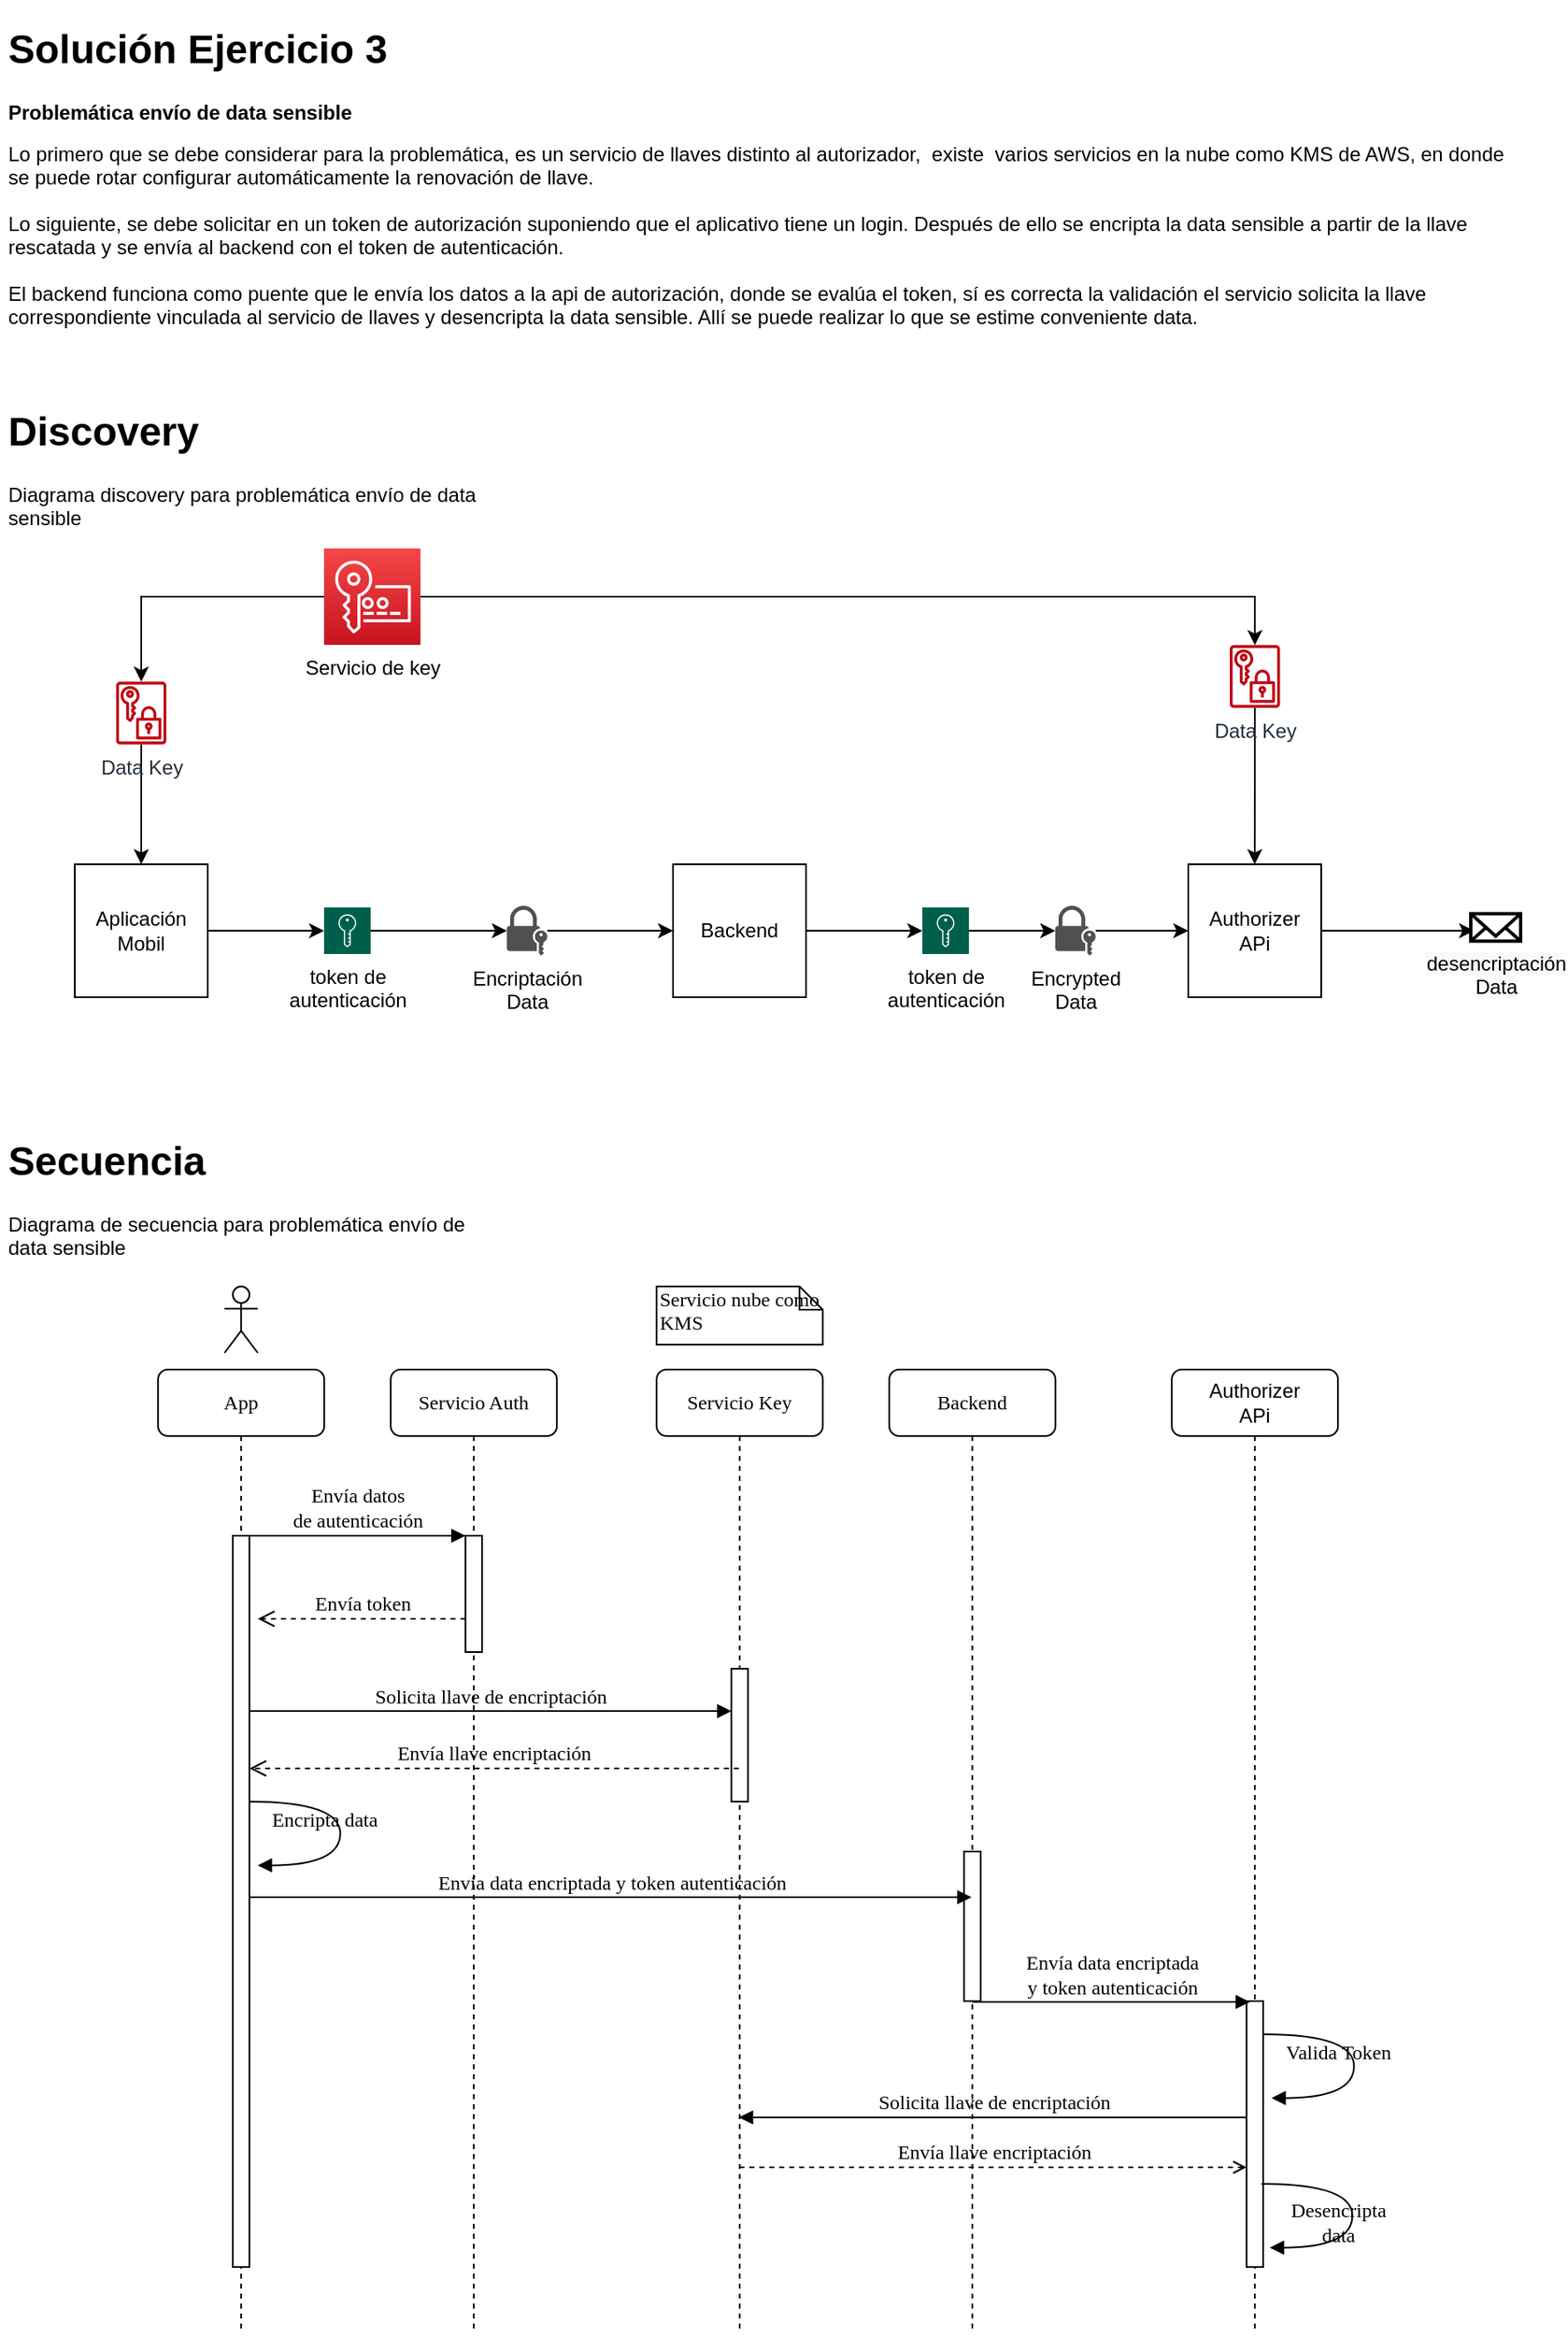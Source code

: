 <mxfile version="17.4.2" type="device"><diagram id="7y69PO2_MMa-0QbaEKEU" name="Página-1"><mxGraphModel dx="1106" dy="892" grid="1" gridSize="10" guides="1" tooltips="1" connect="1" arrows="1" fold="1" page="1" pageScale="1" pageWidth="1200" pageHeight="1600" math="0" shadow="0"><root><mxCell id="0"/><mxCell id="1" parent="0"/><mxCell id="dQVK5o-sAW84jDXXVkHR-6" style="edgeStyle=orthogonalEdgeStyle;rounded=0;orthogonalLoop=1;jettySize=auto;html=1;" parent="1" source="dQVK5o-sAW84jDXXVkHR-1" target="dQVK5o-sAW84jDXXVkHR-5" edge="1"><mxGeometry relative="1" as="geometry"/></mxCell><mxCell id="dQVK5o-sAW84jDXXVkHR-1" value="Aplicación&lt;br&gt;Mobil" style="whiteSpace=wrap;html=1;aspect=fixed;" parent="1" vertex="1"><mxGeometry x="165" y="600" width="80" height="80" as="geometry"/></mxCell><mxCell id="dQVK5o-sAW84jDXXVkHR-11" style="edgeStyle=orthogonalEdgeStyle;rounded=0;orthogonalLoop=1;jettySize=auto;html=1;" parent="1" source="dQVK5o-sAW84jDXXVkHR-5" target="dQVK5o-sAW84jDXXVkHR-10" edge="1"><mxGeometry relative="1" as="geometry"/></mxCell><mxCell id="dQVK5o-sAW84jDXXVkHR-5" value="token de &lt;br&gt;autenticación" style="sketch=0;pointerEvents=1;shadow=0;dashed=0;html=1;strokeColor=none;fillColor=#005F4B;labelPosition=center;verticalLabelPosition=bottom;verticalAlign=top;align=center;outlineConnect=0;shape=mxgraph.veeam2.key;" parent="1" vertex="1"><mxGeometry x="315" y="626" width="28.0" height="28.0" as="geometry"/></mxCell><mxCell id="dQVK5o-sAW84jDXXVkHR-9" value="Backend" style="whiteSpace=wrap;html=1;aspect=fixed;" parent="1" vertex="1"><mxGeometry x="525" y="600" width="80" height="80" as="geometry"/></mxCell><mxCell id="dQVK5o-sAW84jDXXVkHR-12" style="edgeStyle=orthogonalEdgeStyle;rounded=0;orthogonalLoop=1;jettySize=auto;html=1;" parent="1" source="dQVK5o-sAW84jDXXVkHR-10" target="dQVK5o-sAW84jDXXVkHR-9" edge="1"><mxGeometry relative="1" as="geometry"/></mxCell><mxCell id="dQVK5o-sAW84jDXXVkHR-10" value="Encriptación&lt;br&gt;Data" style="sketch=0;pointerEvents=1;shadow=0;dashed=0;html=1;strokeColor=none;fillColor=#505050;labelPosition=center;verticalLabelPosition=bottom;verticalAlign=top;outlineConnect=0;align=center;shape=mxgraph.office.security.lock_with_key_security;" parent="1" vertex="1"><mxGeometry x="425" y="625" width="24.31" height="30" as="geometry"/></mxCell><mxCell id="dQVK5o-sAW84jDXXVkHR-18" style="edgeStyle=orthogonalEdgeStyle;rounded=0;orthogonalLoop=1;jettySize=auto;html=1;" parent="1" source="dQVK5o-sAW84jDXXVkHR-15" target="dQVK5o-sAW84jDXXVkHR-16" edge="1"><mxGeometry relative="1" as="geometry"/></mxCell><mxCell id="dQVK5o-sAW84jDXXVkHR-25" style="edgeStyle=orthogonalEdgeStyle;rounded=0;orthogonalLoop=1;jettySize=auto;html=1;" parent="1" source="dQVK5o-sAW84jDXXVkHR-15" target="dQVK5o-sAW84jDXXVkHR-24" edge="1"><mxGeometry relative="1" as="geometry"/></mxCell><mxCell id="dQVK5o-sAW84jDXXVkHR-15" value="&lt;span style=&quot;color: rgb(0 , 0 , 0)&quot;&gt;Servicio de key&lt;/span&gt;" style="sketch=0;points=[[0,0,0],[0.25,0,0],[0.5,0,0],[0.75,0,0],[1,0,0],[0,1,0],[0.25,1,0],[0.5,1,0],[0.75,1,0],[1,1,0],[0,0.25,0],[0,0.5,0],[0,0.75,0],[1,0.25,0],[1,0.5,0],[1,0.75,0]];outlineConnect=0;fontColor=#232F3E;gradientColor=#F54749;gradientDirection=north;fillColor=#C7131F;strokeColor=#ffffff;dashed=0;verticalLabelPosition=bottom;verticalAlign=top;align=center;html=1;fontSize=12;fontStyle=0;aspect=fixed;shape=mxgraph.aws4.resourceIcon;resIcon=mxgraph.aws4.key_management_service;" parent="1" vertex="1"><mxGeometry x="315" y="410" width="58" height="58" as="geometry"/></mxCell><mxCell id="dQVK5o-sAW84jDXXVkHR-17" style="edgeStyle=orthogonalEdgeStyle;rounded=0;orthogonalLoop=1;jettySize=auto;html=1;entryX=0.5;entryY=0;entryDx=0;entryDy=0;" parent="1" source="dQVK5o-sAW84jDXXVkHR-16" target="dQVK5o-sAW84jDXXVkHR-1" edge="1"><mxGeometry relative="1" as="geometry"/></mxCell><mxCell id="dQVK5o-sAW84jDXXVkHR-16" value="Data Key" style="sketch=0;outlineConnect=0;fontColor=#232F3E;gradientColor=none;fillColor=#BF0816;strokeColor=none;dashed=0;verticalLabelPosition=bottom;verticalAlign=top;align=center;html=1;fontSize=12;fontStyle=0;aspect=fixed;pointerEvents=1;shape=mxgraph.aws4.data_encryption_key;" parent="1" vertex="1"><mxGeometry x="189.89" y="490" width="30.21" height="38" as="geometry"/></mxCell><mxCell id="dQVK5o-sAW84jDXXVkHR-43" style="edgeStyle=orthogonalEdgeStyle;rounded=0;orthogonalLoop=1;jettySize=auto;html=1;entryX=0.067;entryY=0.621;entryDx=0;entryDy=0;entryPerimeter=0;" parent="1" source="dQVK5o-sAW84jDXXVkHR-19" target="dQVK5o-sAW84jDXXVkHR-38" edge="1"><mxGeometry relative="1" as="geometry"/></mxCell><mxCell id="dQVK5o-sAW84jDXXVkHR-19" value="Authorizer &lt;br&gt;APi" style="whiteSpace=wrap;html=1;aspect=fixed;" parent="1" vertex="1"><mxGeometry x="835" y="600" width="80" height="80" as="geometry"/></mxCell><mxCell id="dQVK5o-sAW84jDXXVkHR-26" style="edgeStyle=orthogonalEdgeStyle;rounded=0;orthogonalLoop=1;jettySize=auto;html=1;" parent="1" source="dQVK5o-sAW84jDXXVkHR-24" target="dQVK5o-sAW84jDXXVkHR-19" edge="1"><mxGeometry relative="1" as="geometry"/></mxCell><mxCell id="dQVK5o-sAW84jDXXVkHR-24" value="Data Key" style="sketch=0;outlineConnect=0;fontColor=#232F3E;gradientColor=none;fillColor=#BF0816;strokeColor=none;dashed=0;verticalLabelPosition=bottom;verticalAlign=top;align=center;html=1;fontSize=12;fontStyle=0;aspect=fixed;pointerEvents=1;shape=mxgraph.aws4.data_encryption_key;" parent="1" vertex="1"><mxGeometry x="860" y="468" width="30.21" height="38" as="geometry"/></mxCell><mxCell id="dQVK5o-sAW84jDXXVkHR-30" style="edgeStyle=orthogonalEdgeStyle;rounded=0;orthogonalLoop=1;jettySize=auto;html=1;" parent="1" source="dQVK5o-sAW84jDXXVkHR-9" target="dQVK5o-sAW84jDXXVkHR-32" edge="1"><mxGeometry relative="1" as="geometry"><mxPoint x="605" y="639" as="sourcePoint"/></mxGeometry></mxCell><mxCell id="dQVK5o-sAW84jDXXVkHR-31" style="edgeStyle=orthogonalEdgeStyle;rounded=0;orthogonalLoop=1;jettySize=auto;html=1;" parent="1" source="dQVK5o-sAW84jDXXVkHR-32" target="dQVK5o-sAW84jDXXVkHR-34" edge="1"><mxGeometry relative="1" as="geometry"/></mxCell><mxCell id="dQVK5o-sAW84jDXXVkHR-32" value="token de &lt;br&gt;autenticación" style="sketch=0;pointerEvents=1;shadow=0;dashed=0;html=1;strokeColor=none;fillColor=#005F4B;labelPosition=center;verticalLabelPosition=bottom;verticalAlign=top;align=center;outlineConnect=0;shape=mxgraph.veeam2.key;" parent="1" vertex="1"><mxGeometry x="675" y="626" width="28.0" height="28.0" as="geometry"/></mxCell><mxCell id="dQVK5o-sAW84jDXXVkHR-36" style="edgeStyle=orthogonalEdgeStyle;rounded=0;orthogonalLoop=1;jettySize=auto;html=1;entryX=0;entryY=0.5;entryDx=0;entryDy=0;" parent="1" source="dQVK5o-sAW84jDXXVkHR-34" target="dQVK5o-sAW84jDXXVkHR-19" edge="1"><mxGeometry relative="1" as="geometry"/></mxCell><mxCell id="dQVK5o-sAW84jDXXVkHR-34" value="Encrypted &lt;br&gt;Data" style="sketch=0;pointerEvents=1;shadow=0;dashed=0;html=1;strokeColor=none;fillColor=#505050;labelPosition=center;verticalLabelPosition=bottom;verticalAlign=top;outlineConnect=0;align=center;shape=mxgraph.office.security.lock_with_key_security;" parent="1" vertex="1"><mxGeometry x="755" y="625" width="24.31" height="30" as="geometry"/></mxCell><mxCell id="dQVK5o-sAW84jDXXVkHR-38" value="&lt;span style=&quot;background-color: rgb(248 , 249 , 250)&quot;&gt;desencriptación&lt;/span&gt;&lt;br style=&quot;background-color: rgb(248 , 249 , 250)&quot;&gt;&lt;span style=&quot;background-color: rgb(248 , 249 , 250)&quot;&gt;Data&lt;/span&gt;" style="html=1;verticalLabelPosition=bottom;align=center;labelBackgroundColor=#ffffff;verticalAlign=top;strokeWidth=2;shadow=0;dashed=0;shape=mxgraph.ios7.icons.mail;" parent="1" vertex="1"><mxGeometry x="1005" y="629.75" width="30" height="16.5" as="geometry"/></mxCell><mxCell id="dQVK5o-sAW84jDXXVkHR-82" value="Servicio Auth" style="shape=umlLifeline;perimeter=lifelinePerimeter;whiteSpace=wrap;html=1;container=1;collapsible=0;recursiveResize=0;outlineConnect=0;rounded=1;shadow=0;comic=0;labelBackgroundColor=none;strokeWidth=1;fontFamily=Verdana;fontSize=12;align=center;" parent="1" vertex="1"><mxGeometry x="355.1" y="904" width="100" height="580" as="geometry"/></mxCell><mxCell id="dQVK5o-sAW84jDXXVkHR-83" value="" style="html=1;points=[];perimeter=orthogonalPerimeter;rounded=0;shadow=0;comic=0;labelBackgroundColor=none;strokeWidth=1;fontFamily=Verdana;fontSize=12;align=center;" parent="dQVK5o-sAW84jDXXVkHR-82" vertex="1"><mxGeometry x="45" y="100" width="10" height="70" as="geometry"/></mxCell><mxCell id="dQVK5o-sAW84jDXXVkHR-84" value="Servicio Key" style="shape=umlLifeline;perimeter=lifelinePerimeter;whiteSpace=wrap;html=1;container=1;collapsible=0;recursiveResize=0;outlineConnect=0;rounded=1;shadow=0;comic=0;labelBackgroundColor=none;strokeWidth=1;fontFamily=Verdana;fontSize=12;align=center;" parent="1" vertex="1"><mxGeometry x="515.1" y="904" width="100" height="580" as="geometry"/></mxCell><mxCell id="dQVK5o-sAW84jDXXVkHR-85" value="" style="html=1;points=[];perimeter=orthogonalPerimeter;rounded=0;shadow=0;comic=0;labelBackgroundColor=none;strokeWidth=1;fontFamily=Verdana;fontSize=12;align=center;" parent="dQVK5o-sAW84jDXXVkHR-84" vertex="1"><mxGeometry x="45" y="180" width="10" height="80" as="geometry"/></mxCell><mxCell id="dQVK5o-sAW84jDXXVkHR-86" value="Backend" style="shape=umlLifeline;perimeter=lifelinePerimeter;whiteSpace=wrap;html=1;container=1;collapsible=0;recursiveResize=0;outlineConnect=0;rounded=1;shadow=0;comic=0;labelBackgroundColor=none;strokeWidth=1;fontFamily=Verdana;fontSize=12;align=center;" parent="1" vertex="1"><mxGeometry x="655.1" y="904" width="100" height="580" as="geometry"/></mxCell><mxCell id="dQVK5o-sAW84jDXXVkHR-87" value="" style="html=1;points=[];perimeter=orthogonalPerimeter;rounded=0;shadow=0;comic=0;labelBackgroundColor=none;strokeWidth=1;fontFamily=Verdana;fontSize=12;align=center;" parent="dQVK5o-sAW84jDXXVkHR-86" vertex="1"><mxGeometry x="45" y="290" width="10" height="90" as="geometry"/></mxCell><mxCell id="dQVK5o-sAW84jDXXVkHR-88" value="&lt;span style=&quot;font-family: &amp;#34;helvetica&amp;#34;&quot;&gt;Authorizer&lt;/span&gt;&lt;br style=&quot;font-family: &amp;#34;helvetica&amp;#34;&quot;&gt;&lt;span style=&quot;font-family: &amp;#34;helvetica&amp;#34;&quot;&gt;APi&lt;/span&gt;" style="shape=umlLifeline;perimeter=lifelinePerimeter;whiteSpace=wrap;html=1;container=1;collapsible=0;recursiveResize=0;outlineConnect=0;rounded=1;shadow=0;comic=0;labelBackgroundColor=none;strokeWidth=1;fontFamily=Verdana;fontSize=12;align=center;" parent="1" vertex="1"><mxGeometry x="825.1" y="904" width="100" height="580" as="geometry"/></mxCell><mxCell id="dQVK5o-sAW84jDXXVkHR-89" value="" style="html=1;points=[];perimeter=orthogonalPerimeter;rounded=0;shadow=0;comic=0;labelBackgroundColor=none;strokeColor=#000000;strokeWidth=1;fillColor=#FFFFFF;fontFamily=Verdana;fontSize=12;fontColor=#000000;align=center;" parent="dQVK5o-sAW84jDXXVkHR-88" vertex="1"><mxGeometry x="45" y="380" width="10" height="160" as="geometry"/></mxCell><mxCell id="dQVK5o-sAW84jDXXVkHR-90" value="Valida Token" style="html=1;verticalAlign=bottom;endArrow=block;labelBackgroundColor=none;fontFamily=Verdana;fontSize=12;elbow=vertical;edgeStyle=orthogonalEdgeStyle;curved=1;entryX=1;entryY=0.286;entryPerimeter=0;exitX=1.038;exitY=0.345;exitPerimeter=0;" parent="dQVK5o-sAW84jDXXVkHR-88" edge="1"><mxGeometry x="0.047" y="-10" relative="1" as="geometry"><mxPoint x="55.003" y="400" as="sourcePoint"/><mxPoint x="60.003" y="438.333" as="targetPoint"/><Array as="points"><mxPoint x="109.67" y="400"/><mxPoint x="109.67" y="438"/></Array><mxPoint as="offset"/></mxGeometry></mxCell><mxCell id="dQVK5o-sAW84jDXXVkHR-91" value="Solicita llave de encriptación" style="html=1;verticalAlign=bottom;endArrow=none;labelBackgroundColor=none;fontFamily=Verdana;fontSize=12;startArrow=block;startFill=1;endFill=0;" parent="dQVK5o-sAW84jDXXVkHR-88" edge="1"><mxGeometry relative="1" as="geometry"><mxPoint x="-260.5" y="450" as="sourcePoint"/><mxPoint x="45" y="450" as="targetPoint"/></mxGeometry></mxCell><mxCell id="dQVK5o-sAW84jDXXVkHR-92" value="Desencripta &lt;br&gt;data" style="html=1;verticalAlign=bottom;endArrow=block;labelBackgroundColor=none;fontFamily=Verdana;fontSize=12;elbow=vertical;edgeStyle=orthogonalEdgeStyle;curved=1;entryX=1;entryY=0.286;entryPerimeter=0;exitX=1.038;exitY=0.345;exitPerimeter=0;" parent="dQVK5o-sAW84jDXXVkHR-88" edge="1"><mxGeometry x="0.425" y="2" relative="1" as="geometry"><mxPoint x="54.003" y="490" as="sourcePoint"/><mxPoint x="59.003" y="528.333" as="targetPoint"/><Array as="points"><mxPoint x="108.67" y="490"/><mxPoint x="108.67" y="528"/></Array><mxPoint as="offset"/></mxGeometry></mxCell><mxCell id="dQVK5o-sAW84jDXXVkHR-93" value="App" style="shape=umlLifeline;perimeter=lifelinePerimeter;whiteSpace=wrap;html=1;container=1;collapsible=0;recursiveResize=0;outlineConnect=0;rounded=1;shadow=0;comic=0;labelBackgroundColor=none;strokeWidth=1;fontFamily=Verdana;fontSize=12;align=center;" parent="1" vertex="1"><mxGeometry x="215.1" y="904" width="100" height="580" as="geometry"/></mxCell><mxCell id="dQVK5o-sAW84jDXXVkHR-94" value="" style="html=1;points=[];perimeter=orthogonalPerimeter;rounded=0;shadow=0;comic=0;labelBackgroundColor=none;strokeWidth=1;fontFamily=Verdana;fontSize=12;align=center;" parent="dQVK5o-sAW84jDXXVkHR-93" vertex="1"><mxGeometry x="45" y="100" width="10" height="440" as="geometry"/></mxCell><mxCell id="dQVK5o-sAW84jDXXVkHR-95" value="Envía token" style="html=1;verticalAlign=bottom;endArrow=open;dashed=1;endSize=8;labelBackgroundColor=none;fontFamily=Verdana;fontSize=12;edgeStyle=elbowEdgeStyle;elbow=vertical;" parent="dQVK5o-sAW84jDXXVkHR-93" source="dQVK5o-sAW84jDXXVkHR-83" edge="1"><mxGeometry relative="1" as="geometry"><mxPoint x="60" y="150" as="targetPoint"/><Array as="points"/><mxPoint x="170" y="140" as="sourcePoint"/></mxGeometry></mxCell><mxCell id="dQVK5o-sAW84jDXXVkHR-96" value="Envía llave encriptación" style="html=1;verticalAlign=bottom;endArrow=open;dashed=1;endSize=8;labelBackgroundColor=none;fontFamily=Verdana;fontSize=12;edgeStyle=elbowEdgeStyle;elbow=vertical;" parent="dQVK5o-sAW84jDXXVkHR-93" source="dQVK5o-sAW84jDXXVkHR-84" edge="1"><mxGeometry relative="1" as="geometry"><mxPoint x="55" y="240" as="targetPoint"/><Array as="points"/><mxPoint x="180" y="240" as="sourcePoint"/></mxGeometry></mxCell><mxCell id="dQVK5o-sAW84jDXXVkHR-97" value="Envía data encriptada y token autenticación" style="html=1;verticalAlign=bottom;endArrow=block;labelBackgroundColor=none;fontFamily=Verdana;fontSize=12;" parent="dQVK5o-sAW84jDXXVkHR-93" edge="1"><mxGeometry relative="1" as="geometry"><mxPoint x="55" y="317.5" as="sourcePoint"/><mxPoint x="489.5" y="317.5" as="targetPoint"/></mxGeometry></mxCell><mxCell id="dQVK5o-sAW84jDXXVkHR-98" value="Solicita llave de encriptación" style="html=1;verticalAlign=bottom;endArrow=block;entryX=0;entryY=0.319;labelBackgroundColor=none;fontFamily=Verdana;fontSize=12;entryDx=0;entryDy=0;entryPerimeter=0;" parent="1" source="dQVK5o-sAW84jDXXVkHR-94" target="dQVK5o-sAW84jDXXVkHR-85" edge="1"><mxGeometry relative="1" as="geometry"><mxPoint x="625.1" y="1244" as="sourcePoint"/></mxGeometry></mxCell><mxCell id="dQVK5o-sAW84jDXXVkHR-99" value="Envía datos &lt;br&gt;de autenticación" style="html=1;verticalAlign=bottom;endArrow=block;entryX=0;entryY=0;labelBackgroundColor=none;fontFamily=Verdana;fontSize=12;edgeStyle=elbowEdgeStyle;elbow=vertical;" parent="1" source="dQVK5o-sAW84jDXXVkHR-94" edge="1"><mxGeometry relative="1" as="geometry"><mxPoint x="335.1" y="1014" as="sourcePoint"/><mxPoint x="400.1" y="1004" as="targetPoint"/></mxGeometry></mxCell><mxCell id="dQVK5o-sAW84jDXXVkHR-100" value="Servicio nube como KMS&amp;nbsp;" style="shape=note;whiteSpace=wrap;html=1;size=14;verticalAlign=top;align=left;spacingTop=-6;rounded=0;shadow=0;comic=0;labelBackgroundColor=none;strokeWidth=1;fontFamily=Verdana;fontSize=12" parent="1" vertex="1"><mxGeometry x="515.1" y="854" width="100" height="35" as="geometry"/></mxCell><mxCell id="dQVK5o-sAW84jDXXVkHR-101" value="" style="shape=umlActor;verticalLabelPosition=bottom;verticalAlign=top;html=1;outlineConnect=0;" parent="1" vertex="1"><mxGeometry x="255.1" y="854" width="20" height="40" as="geometry"/></mxCell><mxCell id="dQVK5o-sAW84jDXXVkHR-102" value="Encripta data" style="html=1;verticalAlign=bottom;endArrow=block;labelBackgroundColor=none;fontFamily=Verdana;fontSize=12;elbow=vertical;edgeStyle=orthogonalEdgeStyle;curved=1;entryX=1;entryY=0.286;entryPerimeter=0;exitX=1.038;exitY=0.345;exitPerimeter=0;" parent="1" edge="1"><mxGeometry x="0.047" y="-10" relative="1" as="geometry"><mxPoint x="270.103" y="1164" as="sourcePoint"/><mxPoint x="275.103" y="1202.333" as="targetPoint"/><Array as="points"><mxPoint x="324.77" y="1164"/><mxPoint x="324.77" y="1202"/></Array><mxPoint as="offset"/></mxGeometry></mxCell><mxCell id="dQVK5o-sAW84jDXXVkHR-103" value="Envía data encriptada &lt;br&gt;y token autenticación" style="html=1;verticalAlign=bottom;endArrow=block;labelBackgroundColor=none;fontFamily=Verdana;fontSize=12;edgeStyle=elbowEdgeStyle;elbow=vertical;entryX=0.47;entryY=0.656;entryDx=0;entryDy=0;entryPerimeter=0;" parent="1" source="dQVK5o-sAW84jDXXVkHR-86" target="dQVK5o-sAW84jDXXVkHR-88" edge="1"><mxGeometry relative="1" as="geometry"><mxPoint x="740.1" y="1262" as="sourcePoint"/><mxPoint x="855.1" y="1262" as="targetPoint"/></mxGeometry></mxCell><mxCell id="dQVK5o-sAW84jDXXVkHR-104" value="Envía llave encriptación" style="html=1;verticalAlign=bottom;endArrow=none;dashed=1;endSize=8;labelBackgroundColor=none;fontFamily=Verdana;fontSize=12;edgeStyle=elbowEdgeStyle;elbow=vertical;startArrow=open;startFill=0;endFill=0;" parent="1" source="dQVK5o-sAW84jDXXVkHR-89" edge="1"><mxGeometry relative="1" as="geometry"><mxPoint x="565.1" y="1384" as="targetPoint"/><Array as="points"/><mxPoint x="859.6" y="1384" as="sourcePoint"/></mxGeometry></mxCell><mxCell id="epImngkY5TOW5c8Yeb4S-1" value="&lt;h1&gt;Discovery&lt;/h1&gt;&lt;p&gt;Diagrama discovery para problemática envío de data sensible&amp;nbsp;&amp;nbsp;&lt;br&gt;&lt;/p&gt;" style="text;html=1;strokeColor=none;fillColor=none;spacing=5;spacingTop=-20;whiteSpace=wrap;overflow=hidden;rounded=0;" vertex="1" parent="1"><mxGeometry x="120.1" y="320" width="300" height="90" as="geometry"/></mxCell><mxCell id="epImngkY5TOW5c8Yeb4S-2" value="&lt;h1&gt;Secuencia&lt;/h1&gt;&lt;p&gt;Diagrama de secuencia para problemática envío de data sensible&amp;nbsp;&amp;nbsp;&lt;br&gt;&lt;/p&gt;" style="text;html=1;strokeColor=none;fillColor=none;spacing=5;spacingTop=-20;whiteSpace=wrap;overflow=hidden;rounded=0;" vertex="1" parent="1"><mxGeometry x="120.1" y="759" width="300" height="90" as="geometry"/></mxCell><mxCell id="epImngkY5TOW5c8Yeb4S-3" value="&lt;h1&gt;Solución Ejercicio 3&lt;/h1&gt;&lt;p&gt;&lt;b&gt;Problemática envío de data sensible&amp;nbsp;&amp;nbsp;&lt;/b&gt;&lt;br&gt;&lt;/p&gt;" style="text;html=1;strokeColor=none;fillColor=none;spacing=5;spacingTop=-20;whiteSpace=wrap;overflow=hidden;rounded=0;" vertex="1" parent="1"><mxGeometry x="120.1" y="90" width="300" height="70" as="geometry"/></mxCell><mxCell id="epImngkY5TOW5c8Yeb4S-7" value="&lt;h1&gt;&lt;p class=&quot;p1&quot; style=&quot;margin: 0px ; font-weight: 400 ; font-stretch: normal ; font-size: 12px ; line-height: normal&quot;&gt;Lo primero que se debe considerar para la problemática, es un servicio de llaves distinto al autorizador,&amp;nbsp; existe&amp;nbsp; varios servicios en la nube como KMS de AWS, en donde se puede rotar configurar automáticamente la renovación de llave.&lt;/p&gt;&lt;p class=&quot;p2&quot; style=&quot;margin: 0px ; font-weight: 400 ; font-stretch: normal ; font-size: 12px ; line-height: normal ; min-height: 14px&quot;&gt;&lt;br&gt;&lt;/p&gt;&lt;p class=&quot;p1&quot; style=&quot;margin: 0px ; font-weight: 400 ; font-stretch: normal ; font-size: 12px ; line-height: normal&quot;&gt;Lo siguiente, se debe solicitar en un token de autorización suponiendo que el aplicativo tiene un login. Después de ello se encripta la data sensible a partir de la llave rescatada y se envía al backend con el token de autenticación.&lt;span class=&quot;Apple-converted-space&quot;&gt;&amp;nbsp;&lt;/span&gt;&lt;/p&gt;&lt;p class=&quot;p2&quot; style=&quot;margin: 0px ; font-weight: 400 ; font-stretch: normal ; font-size: 12px ; line-height: normal ; min-height: 14px&quot;&gt;&lt;br&gt;&lt;/p&gt;&lt;p class=&quot;p1&quot; style=&quot;margin: 0px ; font-weight: 400 ; font-stretch: normal ; font-size: 12px ; line-height: normal&quot;&gt;El backend funciona como puente que le envía los datos&lt;span class=&quot;Apple-converted-space&quot;&gt;&amp;nbsp;&lt;/span&gt;a la api de autorización, donde se evalúa el token, sí es correcta la validación el servicio solicita la llave correspondiente vinculada al servicio de llaves y desencripta la data sensible. Allí se puede realizar lo que se estime conveniente&lt;span class=&quot;Apple-converted-space&quot;&gt;&amp;nbsp;data.&lt;/span&gt;&lt;/p&gt;&lt;/h1&gt;" style="text;html=1;strokeColor=none;fillColor=none;spacing=5;spacingTop=-20;whiteSpace=wrap;overflow=hidden;rounded=0;" vertex="1" parent="1"><mxGeometry x="120.1" y="160" width="910" height="120" as="geometry"/></mxCell></root></mxGraphModel></diagram></mxfile>